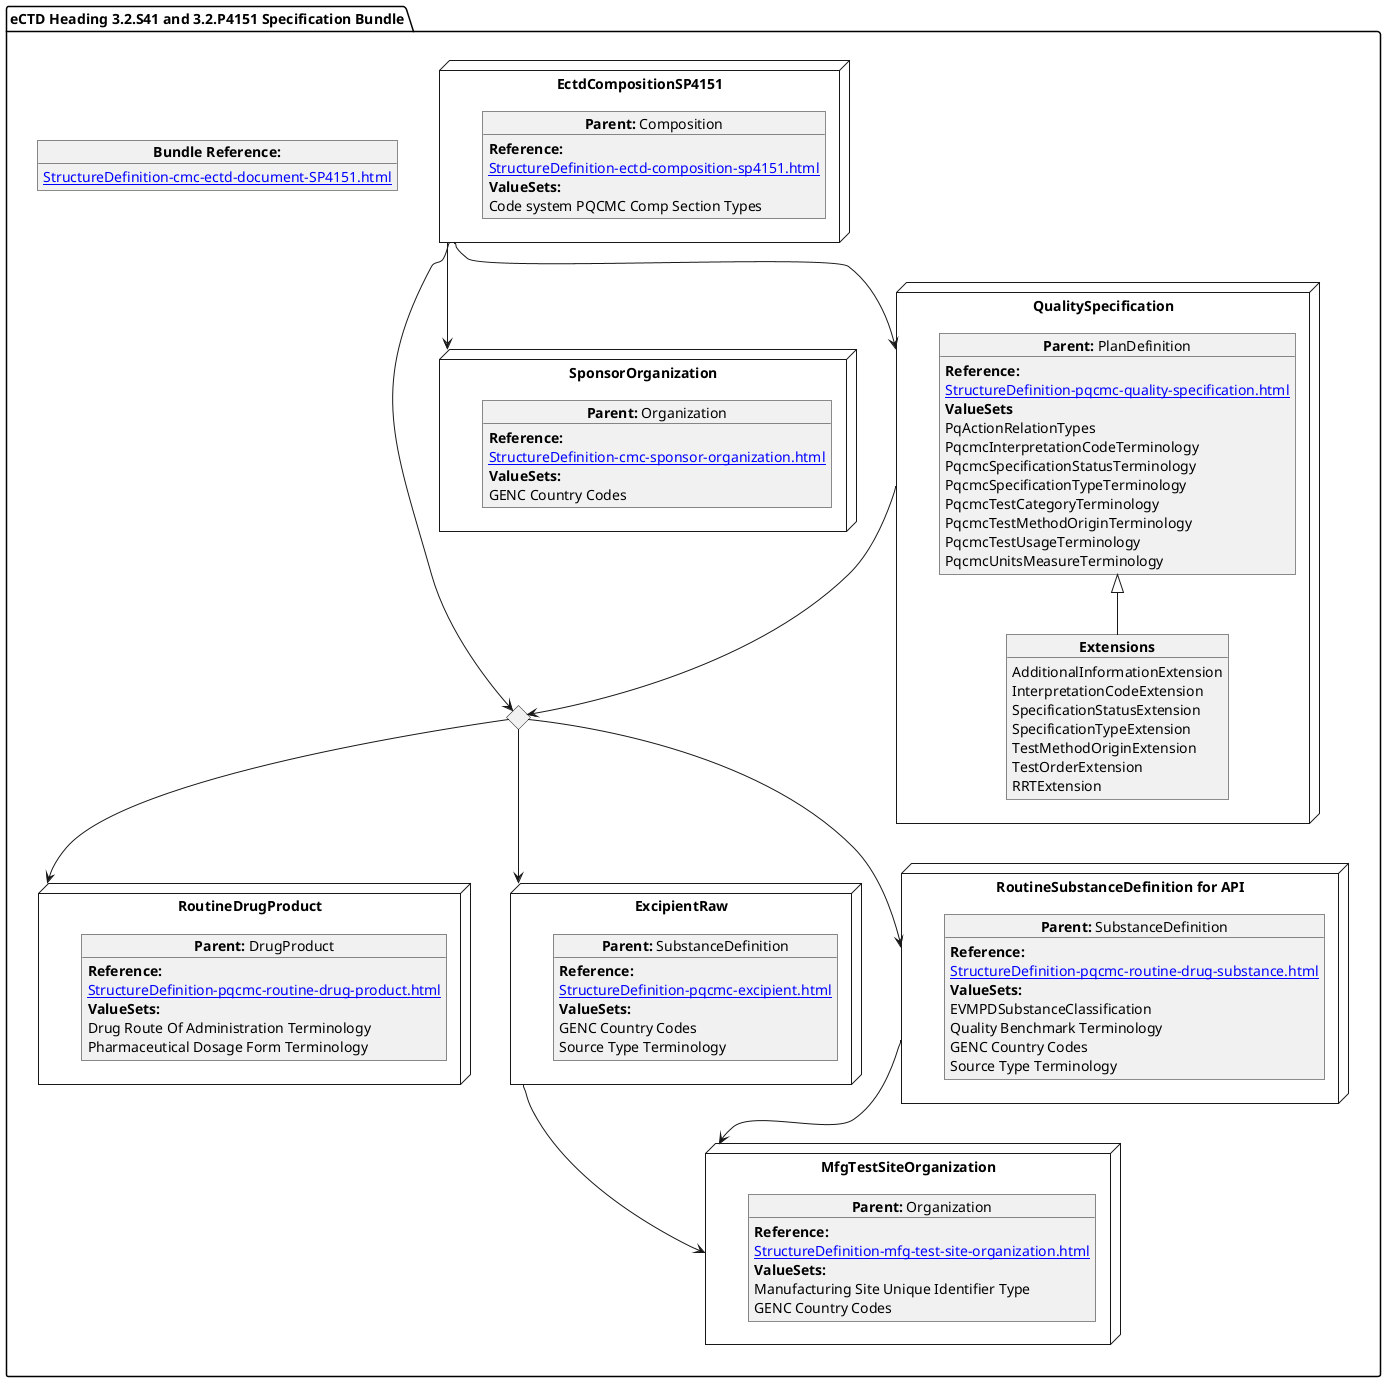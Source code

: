 @startuml
allowmixing
'Mixed model of use case and object
package "eCTD Heading 3.2.S41 and 3.2.P4151 Specification Bundle" as NODES {
object "**Bundle Reference:**" as objbun {
              [[StructureDefinition-cmc-ectd-document-SP4151.html]]
    }  
  node "RoutineDrugProduct" as NN { 
      object "**Parent:** DrugProduct" as obj3 {
         **Reference:**
      [[StructureDefinition-pqcmc-routine-drug-product.html]]
        **ValueSets:**
        Drug Route Of Administration Terminology
        Pharmaceutical Dosage Form Terminology
          
      }
}
node "ExcipientRaw" as N21 { 
      object "**Parent:** SubstanceDefinition" as obj22 {
         **Reference:**
      [[StructureDefinition-pqcmc-excipient.html]]
        **ValueSets:**
          GENC Country Codes
          Source Type Terminology
    }
}
node "MfgTestSiteOrganization" as N21mfg { 
    object "**Parent:** Organization" as objTS  {
       **Reference:**
      [[StructureDefinition-mfg-test-site-organization.html]]
        **ValueSets:**
         Manufacturing Site Unique Identifier Type
         GENC Country Codes
    }
}

node "EctdCompositionSP4151" as N1 { 
      object "**Parent:** Composition" as obj1 {
         **Reference:**
      [[StructureDefinition-ectd-composition-sp4151.html]]
      **ValueSets:**
  Code system PQCMC Comp Section Types
    }
 
}
 node "RoutineSubstanceDefinition for API" as NNS { 
      object "**Parent:** SubstanceDefinition" as obj4 {
         **Reference:**
      [[StructureDefinition-pqcmc-routine-drug-substance.html]]
                **ValueSets:**
                EVMPDSubstanceClassification
                Quality Benchmark Terminology
                GENC Country Codes
                Source Type Terminology
      }
}
node "SponsorOrganization" as NMSpon { 
      object "**Parent:** Organization" as objDP {
        **Reference:**
      [[StructureDefinition-cmc-sponsor-organization.html]]
         **ValueSets:**
        GENC Country Codes
    }
}


diamond CH

  node "QualitySpecification" as N2 { 
      object "**Parent:** PlanDefinition" as obj2 {
         **Reference:**
      [[StructureDefinition-pqcmc-quality-specification.html]]
        **ValueSets**
        PqActionRelationTypes
        PqcmcInterpretationCodeTerminology
        PqcmcSpecificationStatusTerminology
        PqcmcSpecificationTypeTerminology
        PqcmcTestCategoryTerminology
        PqcmcTestMethodOriginTerminology
        PqcmcTestUsageTerminology
        PqcmcUnitsMeasureTerminology
    }
        object "**Extensions**" as objQSEx {
        AdditionalInformationExtension
        InterpretationCodeExtension
        SpecificationStatusExtension
        SpecificationTypeExtension
        TestMethodOriginExtension
        TestOrderExtension
        RRTExtension
    }
    obj2 <|-- objQSEx
}

N1 --> N2
CH --> N21
CH --> NNS
CH --> NN
N1 --> CH
N21 --> N21mfg
N2 --> CH
N1 --> NMSpon
NNS --> N21mfg
}
@enduml